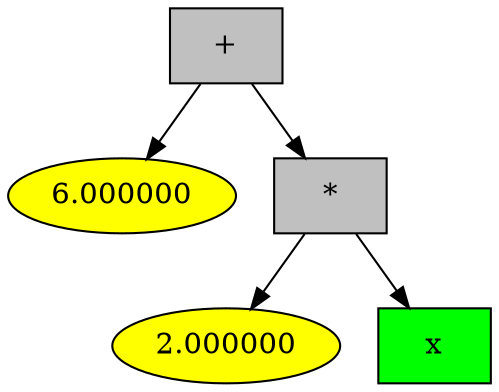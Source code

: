 digraph G {
1 [style = filled, label="+", shape = box, fillcolor="grey"];
1->0;
0 [style = filled, label="6.000000", fillcolor="yellow"];
1->12;
12 [style = filled, label="*", shape = box, fillcolor="grey"];
12->14;
14 [style = filled, label="2.000000", fillcolor="yellow"];
12->22;
22 [style = filled, label="x", shape = box, fillcolor="green"];

}
